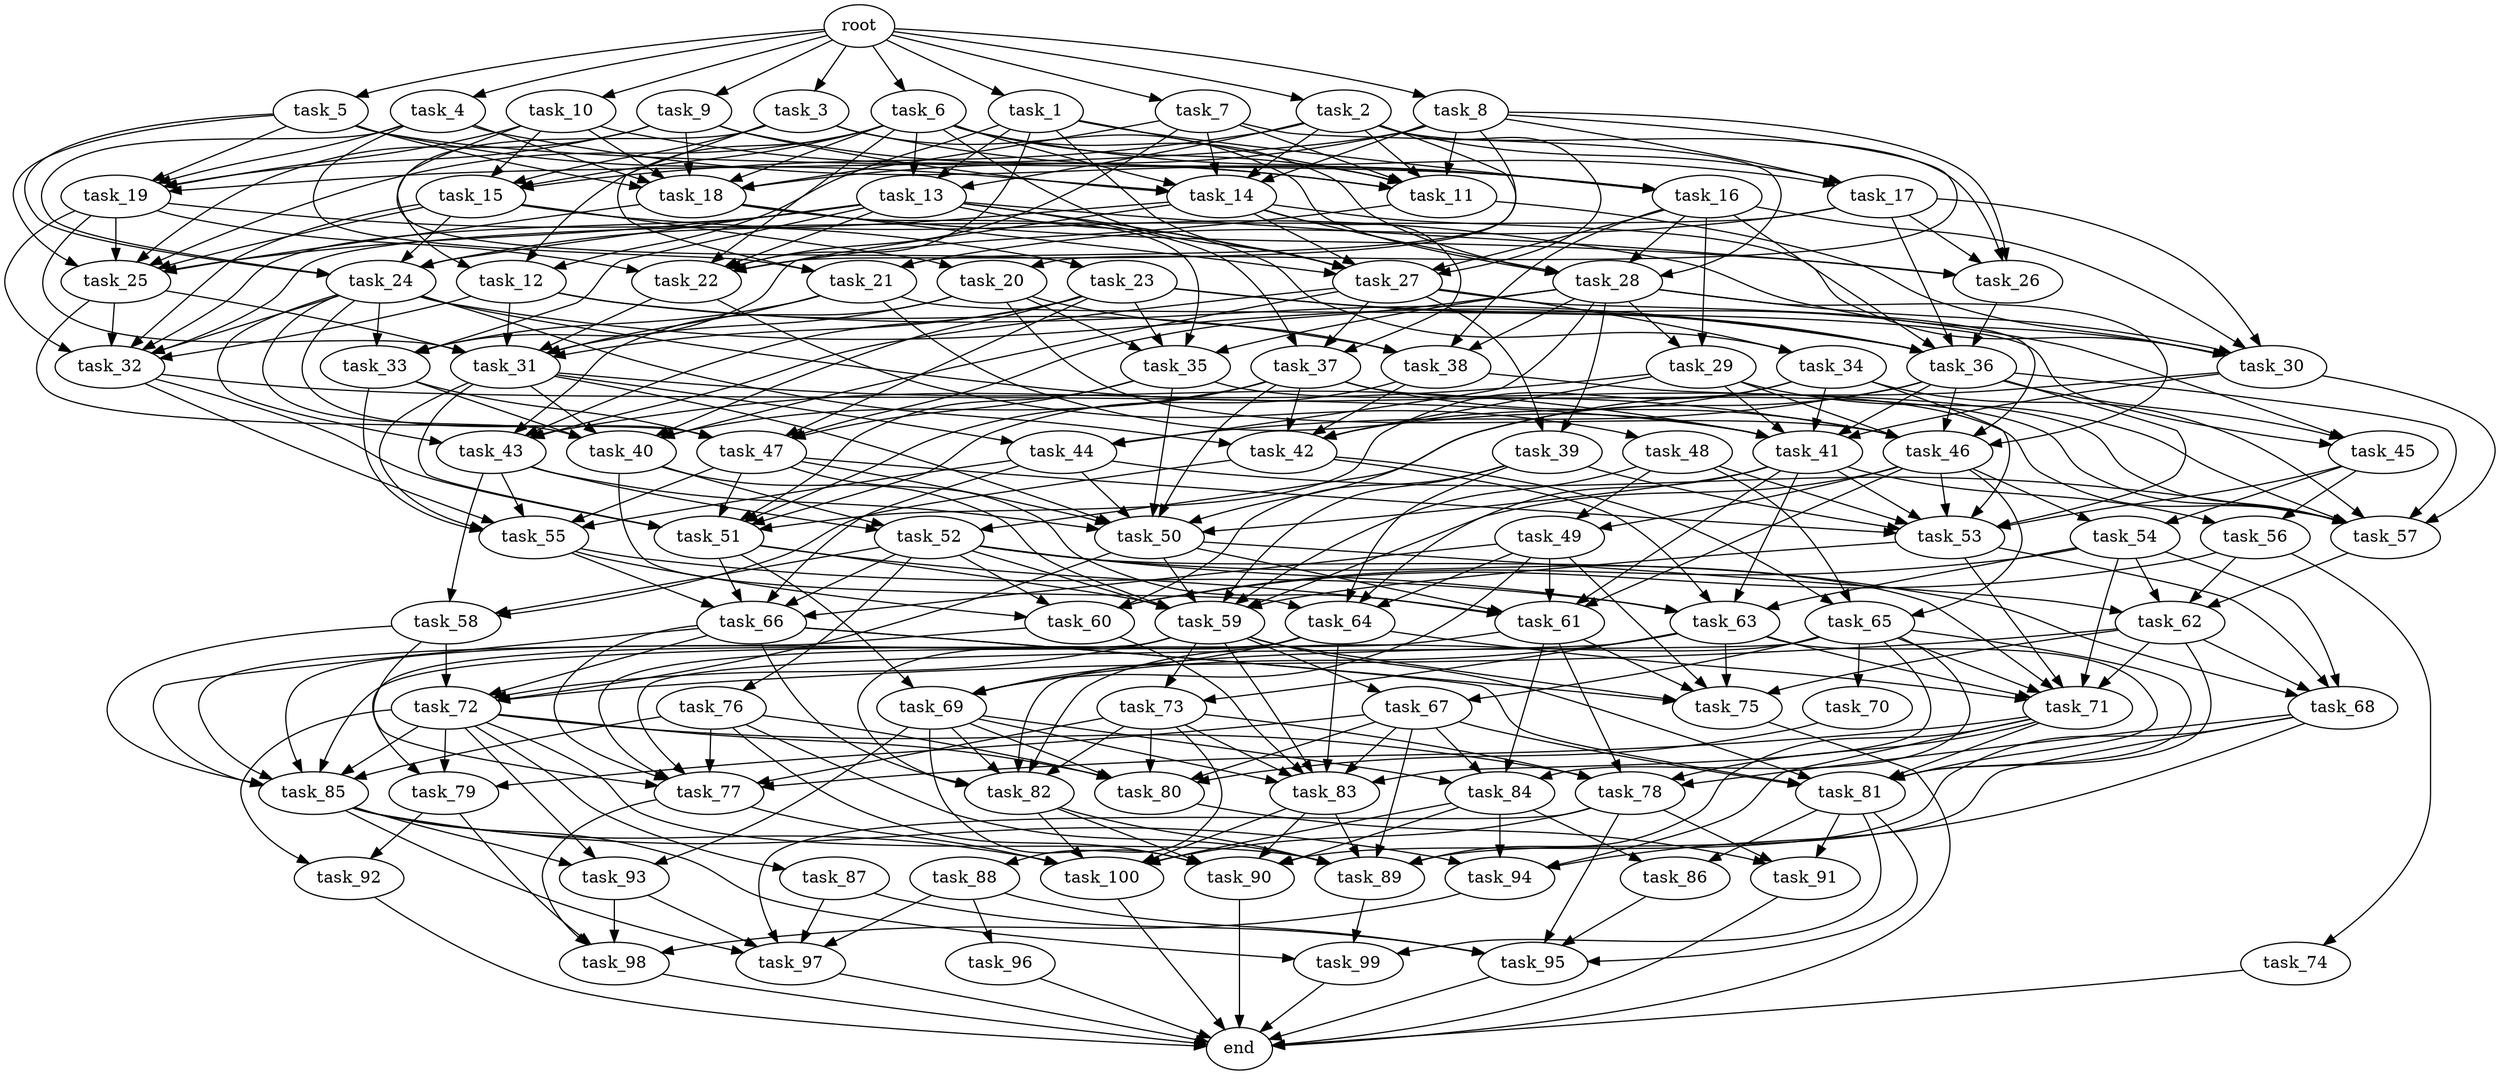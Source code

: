 digraph G {
  task_75 [size="8.012006e+11"];
  task_100 [size="6.911666e+11"];
  task_92 [size="1.530801e+11"];
  task_19 [size="8.783214e+11"];
  task_68 [size="8.512713e+11"];
  task_71 [size="2.576566e+11"];
  task_60 [size="2.358167e+11"];
  task_73 [size="3.608187e+11"];
  task_50 [size="8.306938e+11"];
  task_31 [size="5.767324e+11"];
  task_10 [size="9.074156e+11"];
  task_49 [size="2.250594e+11"];
  task_88 [size="6.234378e+11"];
  task_12 [size="3.943841e+11"];
  task_79 [size="6.612125e+11"];
  task_37 [size="5.993119e+10"];
  task_61 [size="1.515598e+11"];
  task_42 [size="1.266164e+11"];
  task_51 [size="4.137404e+11"];
  root [size="0.000000e+00"];
  task_56 [size="7.346289e+10"];
  task_95 [size="7.215369e+11"];
  task_22 [size="9.229907e+11"];
  task_32 [size="1.857710e+11"];
  task_25 [size="4.121085e+11"];
  task_99 [size="6.670622e+11"];
  task_96 [size="6.796717e+11"];
  task_36 [size="5.123116e+11"];
  task_16 [size="5.342131e+11"];
  task_33 [size="5.545396e+11"];
  task_27 [size="6.998773e+11"];
  task_89 [size="1.787285e+11"];
  end [size="0.000000e+00"];
  task_7 [size="4.293946e+11"];
  task_26 [size="2.900092e+11"];
  task_87 [size="9.654308e+11"];
  task_2 [size="6.753584e+11"];
  task_21 [size="6.726458e+11"];
  task_28 [size="9.983026e+10"];
  task_69 [size="8.658939e+11"];
  task_13 [size="8.803283e+11"];
  task_48 [size="3.832215e+11"];
  task_55 [size="3.690417e+11"];
  task_81 [size="5.542474e+11"];
  task_11 [size="9.251779e+11"];
  task_5 [size="1.510182e+11"];
  task_62 [size="6.102340e+11"];
  task_93 [size="5.537204e+11"];
  task_54 [size="7.548305e+11"];
  task_52 [size="7.878700e+11"];
  task_29 [size="9.270374e+11"];
  task_85 [size="3.921093e+11"];
  task_44 [size="5.070493e+11"];
  task_8 [size="3.463830e+11"];
  task_38 [size="4.317681e+11"];
  task_9 [size="3.766042e+11"];
  task_63 [size="6.329411e+11"];
  task_65 [size="7.512004e+10"];
  task_59 [size="9.020094e+11"];
  task_34 [size="6.037704e+11"];
  task_20 [size="2.997765e+11"];
  task_1 [size="6.903469e+11"];
  task_23 [size="2.484287e+11"];
  task_6 [size="6.578441e+11"];
  task_74 [size="7.014193e+11"];
  task_97 [size="5.295181e+11"];
  task_57 [size="4.792635e+11"];
  task_67 [size="3.180794e+11"];
  task_64 [size="1.405671e+11"];
  task_66 [size="2.179697e+11"];
  task_45 [size="3.073289e+10"];
  task_82 [size="7.733229e+09"];
  task_86 [size="2.243819e+11"];
  task_40 [size="1.669126e+11"];
  task_84 [size="7.328364e+11"];
  task_17 [size="3.443898e+11"];
  task_15 [size="2.214167e+11"];
  task_43 [size="3.336539e+11"];
  task_53 [size="2.245092e+11"];
  task_4 [size="2.966108e+11"];
  task_76 [size="6.239391e+11"];
  task_77 [size="7.807223e+11"];
  task_30 [size="8.525766e+11"];
  task_72 [size="4.439223e+11"];
  task_94 [size="2.438864e+11"];
  task_80 [size="3.812045e+11"];
  task_46 [size="8.863581e+11"];
  task_90 [size="1.036790e+11"];
  task_39 [size="7.035950e+11"];
  task_14 [size="7.146699e+11"];
  task_18 [size="1.837014e+11"];
  task_3 [size="4.605800e+11"];
  task_24 [size="6.229682e+11"];
  task_98 [size="8.644422e+11"];
  task_35 [size="7.680579e+11"];
  task_58 [size="6.022053e+11"];
  task_78 [size="4.374254e+11"];
  task_47 [size="5.280247e+11"];
  task_83 [size="9.483466e+11"];
  task_70 [size="5.203794e+11"];
  task_91 [size="9.469675e+11"];
  task_41 [size="6.704461e+11"];

  task_75 -> end [size="1.000000e-12"];
  task_100 -> end [size="1.000000e-12"];
  task_92 -> end [size="1.000000e-12"];
  task_19 -> task_31 [size="8.239034e+07"];
  task_19 -> task_22 [size="1.318558e+08"];
  task_19 -> task_32 [size="2.653872e+07"];
  task_19 -> task_23 [size="1.242144e+08"];
  task_19 -> task_25 [size="5.887265e+07"];
  task_68 -> task_78 [size="8.748508e+07"];
  task_68 -> task_94 [size="6.097160e+07"];
  task_68 -> task_89 [size="2.553264e+07"];
  task_68 -> task_90 [size="1.727983e+07"];
  task_71 -> task_77 [size="1.115318e+08"];
  task_71 -> task_78 [size="8.748508e+07"];
  task_71 -> task_81 [size="7.917820e+07"];
  task_71 -> task_89 [size="2.553264e+07"];
  task_71 -> task_94 [size="6.097160e+07"];
  task_60 -> task_83 [size="1.354781e+08"];
  task_60 -> task_85 [size="5.601562e+07"];
  task_73 -> task_77 [size="1.115318e+08"];
  task_73 -> task_78 [size="8.748508e+07"];
  task_73 -> task_82 [size="1.288871e+06"];
  task_73 -> task_83 [size="1.354781e+08"];
  task_73 -> task_80 [size="6.353408e+07"];
  task_73 -> task_88 [size="6.234378e+08"];
  task_50 -> task_72 [size="8.878446e+07"];
  task_50 -> task_61 [size="2.525997e+07"];
  task_50 -> task_59 [size="1.127512e+08"];
  task_50 -> task_62 [size="1.525585e+08"];
  task_31 -> task_50 [size="1.038367e+08"];
  task_31 -> task_40 [size="2.781876e+07"];
  task_31 -> task_51 [size="5.910578e+07"];
  task_31 -> task_41 [size="9.577801e+07"];
  task_31 -> task_44 [size="1.690164e+08"];
  task_31 -> task_55 [size="6.150695e+07"];
  task_10 -> task_15 [size="5.535417e+07"];
  task_10 -> task_18 [size="2.624305e+07"];
  task_10 -> task_19 [size="1.756643e+08"];
  task_10 -> task_23 [size="1.242144e+08"];
  task_10 -> task_11 [size="1.321683e+08"];
  task_49 -> task_66 [size="4.359394e+07"];
  task_49 -> task_61 [size="2.525997e+07"];
  task_49 -> task_64 [size="3.514177e+07"];
  task_49 -> task_75 [size="1.335334e+08"];
  task_49 -> task_69 [size="2.164735e+08"];
  task_88 -> task_95 [size="1.443074e+08"];
  task_88 -> task_96 [size="6.796717e+08"];
  task_88 -> task_97 [size="1.059036e+08"];
  task_12 -> task_31 [size="8.239034e+07"];
  task_12 -> task_36 [size="8.538527e+07"];
  task_12 -> task_38 [size="1.079420e+08"];
  task_12 -> task_32 [size="2.653872e+07"];
  task_79 -> task_98 [size="2.161105e+08"];
  task_79 -> task_92 [size="7.654004e+07"];
  task_37 -> task_50 [size="1.038367e+08"];
  task_37 -> task_42 [size="2.532328e+07"];
  task_37 -> task_57 [size="5.990793e+07"];
  task_37 -> task_51 [size="5.910578e+07"];
  task_37 -> task_40 [size="2.781876e+07"];
  task_37 -> task_46 [size="1.266226e+08"];
  task_61 -> task_75 [size="1.335334e+08"];
  task_61 -> task_78 [size="8.748508e+07"];
  task_61 -> task_85 [size="5.601562e+07"];
  task_61 -> task_84 [size="1.832091e+08"];
  task_42 -> task_58 [size="2.007351e+08"];
  task_42 -> task_63 [size="1.265882e+08"];
  task_42 -> task_65 [size="2.504001e+07"];
  task_51 -> task_66 [size="4.359394e+07"];
  task_51 -> task_61 [size="2.525997e+07"];
  task_51 -> task_59 [size="1.127512e+08"];
  task_51 -> task_69 [size="2.164735e+08"];
  root -> task_4 [size="1.000000e-12"];
  root -> task_7 [size="1.000000e-12"];
  root -> task_9 [size="1.000000e-12"];
  root -> task_1 [size="1.000000e-12"];
  root -> task_5 [size="1.000000e-12"];
  root -> task_2 [size="1.000000e-12"];
  root -> task_3 [size="1.000000e-12"];
  root -> task_6 [size="1.000000e-12"];
  root -> task_10 [size="1.000000e-12"];
  root -> task_8 [size="1.000000e-12"];
  task_56 -> task_62 [size="1.525585e+08"];
  task_56 -> task_60 [size="4.716335e+07"];
  task_56 -> task_74 [size="7.014193e+08"];
  task_95 -> end [size="1.000000e-12"];
  task_22 -> task_31 [size="8.239034e+07"];
  task_22 -> task_48 [size="3.832215e+08"];
  task_32 -> task_41 [size="9.577801e+07"];
  task_32 -> task_51 [size="5.910578e+07"];
  task_32 -> task_55 [size="6.150695e+07"];
  task_25 -> task_31 [size="8.239034e+07"];
  task_25 -> task_47 [size="8.800412e+07"];
  task_25 -> task_32 [size="2.653872e+07"];
  task_99 -> end [size="1.000000e-12"];
  task_96 -> end [size="1.000000e-12"];
  task_36 -> task_45 [size="1.024430e+07"];
  task_36 -> task_50 [size="1.038367e+08"];
  task_36 -> task_57 [size="5.990793e+07"];
  task_36 -> task_41 [size="9.577801e+07"];
  task_36 -> task_44 [size="1.690164e+08"];
  task_36 -> task_53 [size="2.806365e+07"];
  task_36 -> task_46 [size="1.266226e+08"];
  task_16 -> task_36 [size="8.538527e+07"];
  task_16 -> task_38 [size="1.079420e+08"];
  task_16 -> task_30 [size="1.420961e+08"];
  task_16 -> task_27 [size="9.998247e+07"];
  task_16 -> task_28 [size="1.996605e+07"];
  task_16 -> task_29 [size="4.635187e+08"];
  task_33 -> task_47 [size="8.800412e+07"];
  task_33 -> task_40 [size="2.781876e+07"];
  task_33 -> task_55 [size="6.150695e+07"];
  task_27 -> task_34 [size="3.018852e+08"];
  task_27 -> task_37 [size="1.997706e+07"];
  task_27 -> task_39 [size="3.517975e+08"];
  task_27 -> task_40 [size="2.781876e+07"];
  task_27 -> task_43 [size="6.673078e+07"];
  task_27 -> task_46 [size="1.266226e+08"];
  task_89 -> task_99 [size="2.223541e+08"];
  task_7 -> task_22 [size="1.318558e+08"];
  task_7 -> task_28 [size="1.996605e+07"];
  task_7 -> task_14 [size="1.191117e+08"];
  task_7 -> task_11 [size="1.321683e+08"];
  task_7 -> task_18 [size="2.624305e+07"];
  task_26 -> task_36 [size="8.538527e+07"];
  task_87 -> task_95 [size="1.443074e+08"];
  task_87 -> task_97 [size="1.059036e+08"];
  task_2 -> task_13 [size="2.934428e+08"];
  task_2 -> task_17 [size="1.147966e+08"];
  task_2 -> task_14 [size="1.191117e+08"];
  task_2 -> task_11 [size="1.321683e+08"];
  task_2 -> task_27 [size="9.998247e+07"];
  task_2 -> task_26 [size="5.800183e+07"];
  task_2 -> task_21 [size="1.681614e+08"];
  task_2 -> task_15 [size="5.535417e+07"];
  task_21 -> task_31 [size="8.239034e+07"];
  task_21 -> task_41 [size="9.577801e+07"];
  task_21 -> task_33 [size="1.386349e+08"];
  task_21 -> task_45 [size="1.024430e+07"];
  task_28 -> task_39 [size="3.517975e+08"];
  task_28 -> task_30 [size="1.420961e+08"];
  task_28 -> task_44 [size="1.690164e+08"];
  task_28 -> task_35 [size="1.920145e+08"];
  task_28 -> task_38 [size="1.079420e+08"];
  task_28 -> task_29 [size="4.635187e+08"];
  task_28 -> task_47 [size="8.800412e+07"];
  task_28 -> task_46 [size="1.266226e+08"];
  task_69 -> task_82 [size="1.288871e+06"];
  task_69 -> task_83 [size="1.354781e+08"];
  task_69 -> task_93 [size="1.845735e+08"];
  task_69 -> task_80 [size="6.353408e+07"];
  task_69 -> task_84 [size="1.832091e+08"];
  task_69 -> task_90 [size="1.727983e+07"];
  task_13 -> task_34 [size="3.018852e+08"];
  task_13 -> task_37 [size="1.997706e+07"];
  task_13 -> task_26 [size="5.800183e+07"];
  task_13 -> task_32 [size="2.653872e+07"];
  task_13 -> task_22 [size="1.318558e+08"];
  task_13 -> task_27 [size="9.998247e+07"];
  task_13 -> task_24 [size="1.245936e+08"];
  task_13 -> task_33 [size="1.386349e+08"];
  task_13 -> task_25 [size="5.887265e+07"];
  task_48 -> task_49 [size="1.125297e+08"];
  task_48 -> task_53 [size="2.806365e+07"];
  task_48 -> task_59 [size="1.127512e+08"];
  task_48 -> task_65 [size="2.504001e+07"];
  task_55 -> task_66 [size="4.359394e+07"];
  task_55 -> task_60 [size="4.716335e+07"];
  task_55 -> task_63 [size="1.265882e+08"];
  task_81 -> task_91 [size="3.156558e+08"];
  task_81 -> task_99 [size="2.223541e+08"];
  task_81 -> task_86 [size="1.121909e+08"];
  task_81 -> task_95 [size="1.443074e+08"];
  task_11 -> task_22 [size="1.318558e+08"];
  task_11 -> task_30 [size="1.420961e+08"];
  task_5 -> task_14 [size="1.191117e+08"];
  task_5 -> task_19 [size="1.756643e+08"];
  task_5 -> task_18 [size="2.624305e+07"];
  task_5 -> task_24 [size="1.245936e+08"];
  task_5 -> task_16 [size="1.335533e+08"];
  task_5 -> task_25 [size="5.887265e+07"];
  task_62 -> task_68 [size="2.128178e+08"];
  task_62 -> task_72 [size="8.878446e+07"];
  task_62 -> task_81 [size="7.917820e+07"];
  task_62 -> task_71 [size="3.680809e+07"];
  task_62 -> task_75 [size="1.335334e+08"];
  task_93 -> task_98 [size="2.161105e+08"];
  task_93 -> task_97 [size="1.059036e+08"];
  task_54 -> task_68 [size="2.128178e+08"];
  task_54 -> task_71 [size="3.680809e+07"];
  task_54 -> task_60 [size="4.716335e+07"];
  task_54 -> task_63 [size="1.265882e+08"];
  task_54 -> task_62 [size="1.525585e+08"];
  task_52 -> task_66 [size="4.359394e+07"];
  task_52 -> task_76 [size="6.239391e+08"];
  task_52 -> task_58 [size="2.007351e+08"];
  task_52 -> task_63 [size="1.265882e+08"];
  task_52 -> task_68 [size="2.128178e+08"];
  task_52 -> task_71 [size="3.680809e+07"];
  task_52 -> task_60 [size="4.716335e+07"];
  task_52 -> task_59 [size="1.127512e+08"];
  task_29 -> task_41 [size="9.577801e+07"];
  task_29 -> task_43 [size="6.673078e+07"];
  task_29 -> task_57 [size="5.990793e+07"];
  task_29 -> task_42 [size="2.532328e+07"];
  task_29 -> task_46 [size="1.266226e+08"];
  task_85 -> task_93 [size="1.845735e+08"];
  task_85 -> task_94 [size="6.097160e+07"];
  task_85 -> task_99 [size="2.223541e+08"];
  task_85 -> task_100 [size="1.151944e+08"];
  task_85 -> task_97 [size="1.059036e+08"];
  task_44 -> task_50 [size="1.038367e+08"];
  task_44 -> task_66 [size="4.359394e+07"];
  task_44 -> task_57 [size="5.990793e+07"];
  task_44 -> task_55 [size="6.150695e+07"];
  task_8 -> task_17 [size="1.147966e+08"];
  task_8 -> task_26 [size="5.800183e+07"];
  task_8 -> task_19 [size="1.756643e+08"];
  task_8 -> task_18 [size="2.624305e+07"];
  task_8 -> task_22 [size="1.318558e+08"];
  task_8 -> task_20 [size="1.498883e+08"];
  task_8 -> task_14 [size="1.191117e+08"];
  task_8 -> task_11 [size="1.321683e+08"];
  task_38 -> task_42 [size="2.532328e+07"];
  task_38 -> task_57 [size="5.990793e+07"];
  task_38 -> task_51 [size="5.910578e+07"];
  task_9 -> task_25 [size="5.887265e+07"];
  task_9 -> task_18 [size="2.624305e+07"];
  task_9 -> task_14 [size="1.191117e+08"];
  task_9 -> task_19 [size="1.756643e+08"];
  task_9 -> task_11 [size="1.321683e+08"];
  task_63 -> task_69 [size="2.164735e+08"];
  task_63 -> task_75 [size="1.335334e+08"];
  task_63 -> task_82 [size="1.288871e+06"];
  task_63 -> task_81 [size="7.917820e+07"];
  task_63 -> task_71 [size="3.680809e+07"];
  task_63 -> task_73 [size="1.804094e+08"];
  task_65 -> task_77 [size="1.115318e+08"];
  task_65 -> task_82 [size="1.288871e+06"];
  task_65 -> task_71 [size="3.680809e+07"];
  task_65 -> task_83 [size="1.354781e+08"];
  task_65 -> task_67 [size="1.590397e+08"];
  task_65 -> task_70 [size="5.203794e+08"];
  task_65 -> task_81 [size="7.917820e+07"];
  task_65 -> task_84 [size="1.832091e+08"];
  task_59 -> task_75 [size="1.335334e+08"];
  task_59 -> task_83 [size="1.354781e+08"];
  task_59 -> task_79 [size="2.204042e+08"];
  task_59 -> task_67 [size="1.590397e+08"];
  task_59 -> task_72 [size="8.878446e+07"];
  task_59 -> task_81 [size="7.917820e+07"];
  task_59 -> task_73 [size="1.804094e+08"];
  task_59 -> task_85 [size="5.601562e+07"];
  task_34 -> task_41 [size="9.577801e+07"];
  task_34 -> task_42 [size="2.532328e+07"];
  task_34 -> task_53 [size="2.806365e+07"];
  task_34 -> task_51 [size="5.910578e+07"];
  task_34 -> task_57 [size="5.990793e+07"];
  task_20 -> task_31 [size="8.239034e+07"];
  task_20 -> task_43 [size="6.673078e+07"];
  task_20 -> task_38 [size="1.079420e+08"];
  task_20 -> task_46 [size="1.266226e+08"];
  task_20 -> task_35 [size="1.920145e+08"];
  task_1 -> task_13 [size="2.934428e+08"];
  task_1 -> task_16 [size="1.335533e+08"];
  task_1 -> task_11 [size="1.321683e+08"];
  task_1 -> task_27 [size="9.998247e+07"];
  task_1 -> task_22 [size="1.318558e+08"];
  task_1 -> task_12 [size="1.314614e+08"];
  task_23 -> task_45 [size="1.024430e+07"];
  task_23 -> task_36 [size="8.538527e+07"];
  task_23 -> task_43 [size="6.673078e+07"];
  task_23 -> task_40 [size="2.781876e+07"];
  task_23 -> task_31 [size="8.239034e+07"];
  task_23 -> task_35 [size="1.920145e+08"];
  task_23 -> task_47 [size="8.800412e+07"];
  task_6 -> task_13 [size="2.934428e+08"];
  task_6 -> task_17 [size="1.147966e+08"];
  task_6 -> task_12 [size="1.314614e+08"];
  task_6 -> task_14 [size="1.191117e+08"];
  task_6 -> task_11 [size="1.321683e+08"];
  task_6 -> task_22 [size="1.318558e+08"];
  task_6 -> task_25 [size="5.887265e+07"];
  task_6 -> task_27 [size="9.998247e+07"];
  task_6 -> task_28 [size="1.996605e+07"];
  task_6 -> task_18 [size="2.624305e+07"];
  task_6 -> task_15 [size="5.535417e+07"];
  task_74 -> end [size="1.000000e-12"];
  task_97 -> end [size="1.000000e-12"];
  task_57 -> task_62 [size="1.525585e+08"];
  task_67 -> task_83 [size="1.354781e+08"];
  task_67 -> task_79 [size="2.204042e+08"];
  task_67 -> task_84 [size="1.832091e+08"];
  task_67 -> task_80 [size="6.353408e+07"];
  task_67 -> task_81 [size="7.917820e+07"];
  task_67 -> task_89 [size="2.553264e+07"];
  task_64 -> task_69 [size="2.164735e+08"];
  task_64 -> task_77 [size="1.115318e+08"];
  task_64 -> task_82 [size="1.288871e+06"];
  task_64 -> task_71 [size="3.680809e+07"];
  task_64 -> task_83 [size="1.354781e+08"];
  task_66 -> task_75 [size="1.335334e+08"];
  task_66 -> task_77 [size="1.115318e+08"];
  task_66 -> task_82 [size="1.288871e+06"];
  task_66 -> task_85 [size="5.601562e+07"];
  task_66 -> task_72 [size="8.878446e+07"];
  task_66 -> task_81 [size="7.917820e+07"];
  task_45 -> task_54 [size="3.774153e+08"];
  task_45 -> task_53 [size="2.806365e+07"];
  task_45 -> task_56 [size="3.673144e+07"];
  task_82 -> task_90 [size="1.727983e+07"];
  task_82 -> task_89 [size="2.553264e+07"];
  task_82 -> task_100 [size="1.151944e+08"];
  task_86 -> task_95 [size="1.443074e+08"];
  task_40 -> task_52 [size="2.626233e+08"];
  task_40 -> task_59 [size="1.127512e+08"];
  task_40 -> task_64 [size="3.514177e+07"];
  task_84 -> task_94 [size="6.097160e+07"];
  task_84 -> task_86 [size="1.121909e+08"];
  task_84 -> task_90 [size="1.727983e+07"];
  task_84 -> task_100 [size="1.151944e+08"];
  task_17 -> task_26 [size="5.800183e+07"];
  task_17 -> task_21 [size="1.681614e+08"];
  task_17 -> task_30 [size="1.420961e+08"];
  task_17 -> task_32 [size="2.653872e+07"];
  task_17 -> task_36 [size="8.538527e+07"];
  task_15 -> task_24 [size="1.245936e+08"];
  task_15 -> task_20 [size="1.498883e+08"];
  task_15 -> task_30 [size="1.420961e+08"];
  task_15 -> task_32 [size="2.653872e+07"];
  task_15 -> task_25 [size="5.887265e+07"];
  task_43 -> task_50 [size="1.038367e+08"];
  task_43 -> task_58 [size="2.007351e+08"];
  task_43 -> task_52 [size="2.626233e+08"];
  task_43 -> task_55 [size="6.150695e+07"];
  task_53 -> task_68 [size="2.128178e+08"];
  task_53 -> task_71 [size="3.680809e+07"];
  task_53 -> task_59 [size="1.127512e+08"];
  task_4 -> task_21 [size="1.681614e+08"];
  task_4 -> task_18 [size="2.624305e+07"];
  task_4 -> task_16 [size="1.335533e+08"];
  task_4 -> task_19 [size="1.756643e+08"];
  task_4 -> task_24 [size="1.245936e+08"];
  task_76 -> task_77 [size="1.115318e+08"];
  task_76 -> task_80 [size="6.353408e+07"];
  task_76 -> task_89 [size="2.553264e+07"];
  task_76 -> task_85 [size="5.601562e+07"];
  task_76 -> task_90 [size="1.727983e+07"];
  task_77 -> task_98 [size="2.161105e+08"];
  task_77 -> task_100 [size="1.151944e+08"];
  task_30 -> task_41 [size="9.577801e+07"];
  task_30 -> task_52 [size="2.626233e+08"];
  task_30 -> task_57 [size="5.990793e+07"];
  task_72 -> task_78 [size="8.748508e+07"];
  task_72 -> task_92 [size="7.654004e+07"];
  task_72 -> task_79 [size="2.204042e+08"];
  task_72 -> task_87 [size="9.654308e+08"];
  task_72 -> task_93 [size="1.845735e+08"];
  task_72 -> task_80 [size="6.353408e+07"];
  task_72 -> task_89 [size="2.553264e+07"];
  task_72 -> task_85 [size="5.601562e+07"];
  task_94 -> task_98 [size="2.161105e+08"];
  task_80 -> task_91 [size="3.156558e+08"];
  task_46 -> task_61 [size="2.525997e+07"];
  task_46 -> task_65 [size="2.504001e+07"];
  task_46 -> task_49 [size="1.125297e+08"];
  task_46 -> task_54 [size="3.774153e+08"];
  task_46 -> task_53 [size="2.806365e+07"];
  task_46 -> task_59 [size="1.127512e+08"];
  task_90 -> end [size="1.000000e-12"];
  task_39 -> task_53 [size="2.806365e+07"];
  task_39 -> task_60 [size="4.716335e+07"];
  task_39 -> task_59 [size="1.127512e+08"];
  task_39 -> task_64 [size="3.514177e+07"];
  task_14 -> task_37 [size="1.997706e+07"];
  task_14 -> task_30 [size="1.420961e+08"];
  task_14 -> task_24 [size="1.245936e+08"];
  task_14 -> task_27 [size="9.998247e+07"];
  task_14 -> task_28 [size="1.996605e+07"];
  task_14 -> task_33 [size="1.386349e+08"];
  task_18 -> task_25 [size="5.887265e+07"];
  task_18 -> task_35 [size="1.920145e+08"];
  task_18 -> task_26 [size="5.800183e+07"];
  task_18 -> task_27 [size="9.998247e+07"];
  task_3 -> task_12 [size="1.314614e+08"];
  task_3 -> task_21 [size="1.681614e+08"];
  task_3 -> task_15 [size="5.535417e+07"];
  task_3 -> task_16 [size="1.335533e+08"];
  task_3 -> task_28 [size="1.996605e+07"];
  task_24 -> task_36 [size="8.538527e+07"];
  task_24 -> task_42 [size="2.532328e+07"];
  task_24 -> task_40 [size="2.781876e+07"];
  task_24 -> task_32 [size="2.653872e+07"];
  task_24 -> task_33 [size="1.386349e+08"];
  task_24 -> task_43 [size="6.673078e+07"];
  task_24 -> task_46 [size="1.266226e+08"];
  task_24 -> task_47 [size="8.800412e+07"];
  task_98 -> end [size="1.000000e-12"];
  task_35 -> task_50 [size="1.038367e+08"];
  task_35 -> task_47 [size="8.800412e+07"];
  task_35 -> task_57 [size="5.990793e+07"];
  task_35 -> task_51 [size="5.910578e+07"];
  task_58 -> task_72 [size="8.878446e+07"];
  task_58 -> task_77 [size="1.115318e+08"];
  task_58 -> task_85 [size="5.601562e+07"];
  task_78 -> task_91 [size="3.156558e+08"];
  task_78 -> task_97 [size="1.059036e+08"];
  task_78 -> task_95 [size="1.443074e+08"];
  task_78 -> task_100 [size="1.151944e+08"];
  task_47 -> task_50 [size="1.038367e+08"];
  task_47 -> task_61 [size="2.525997e+07"];
  task_47 -> task_53 [size="2.806365e+07"];
  task_47 -> task_51 [size="5.910578e+07"];
  task_47 -> task_55 [size="6.150695e+07"];
  task_83 -> task_90 [size="1.727983e+07"];
  task_83 -> task_89 [size="2.553264e+07"];
  task_83 -> task_100 [size="1.151944e+08"];
  task_70 -> task_80 [size="6.353408e+07"];
  task_91 -> end [size="1.000000e-12"];
  task_41 -> task_50 [size="1.038367e+08"];
  task_41 -> task_61 [size="2.525997e+07"];
  task_41 -> task_63 [size="1.265882e+08"];
  task_41 -> task_53 [size="2.806365e+07"];
  task_41 -> task_56 [size="3.673144e+07"];
  task_41 -> task_64 [size="3.514177e+07"];
}
